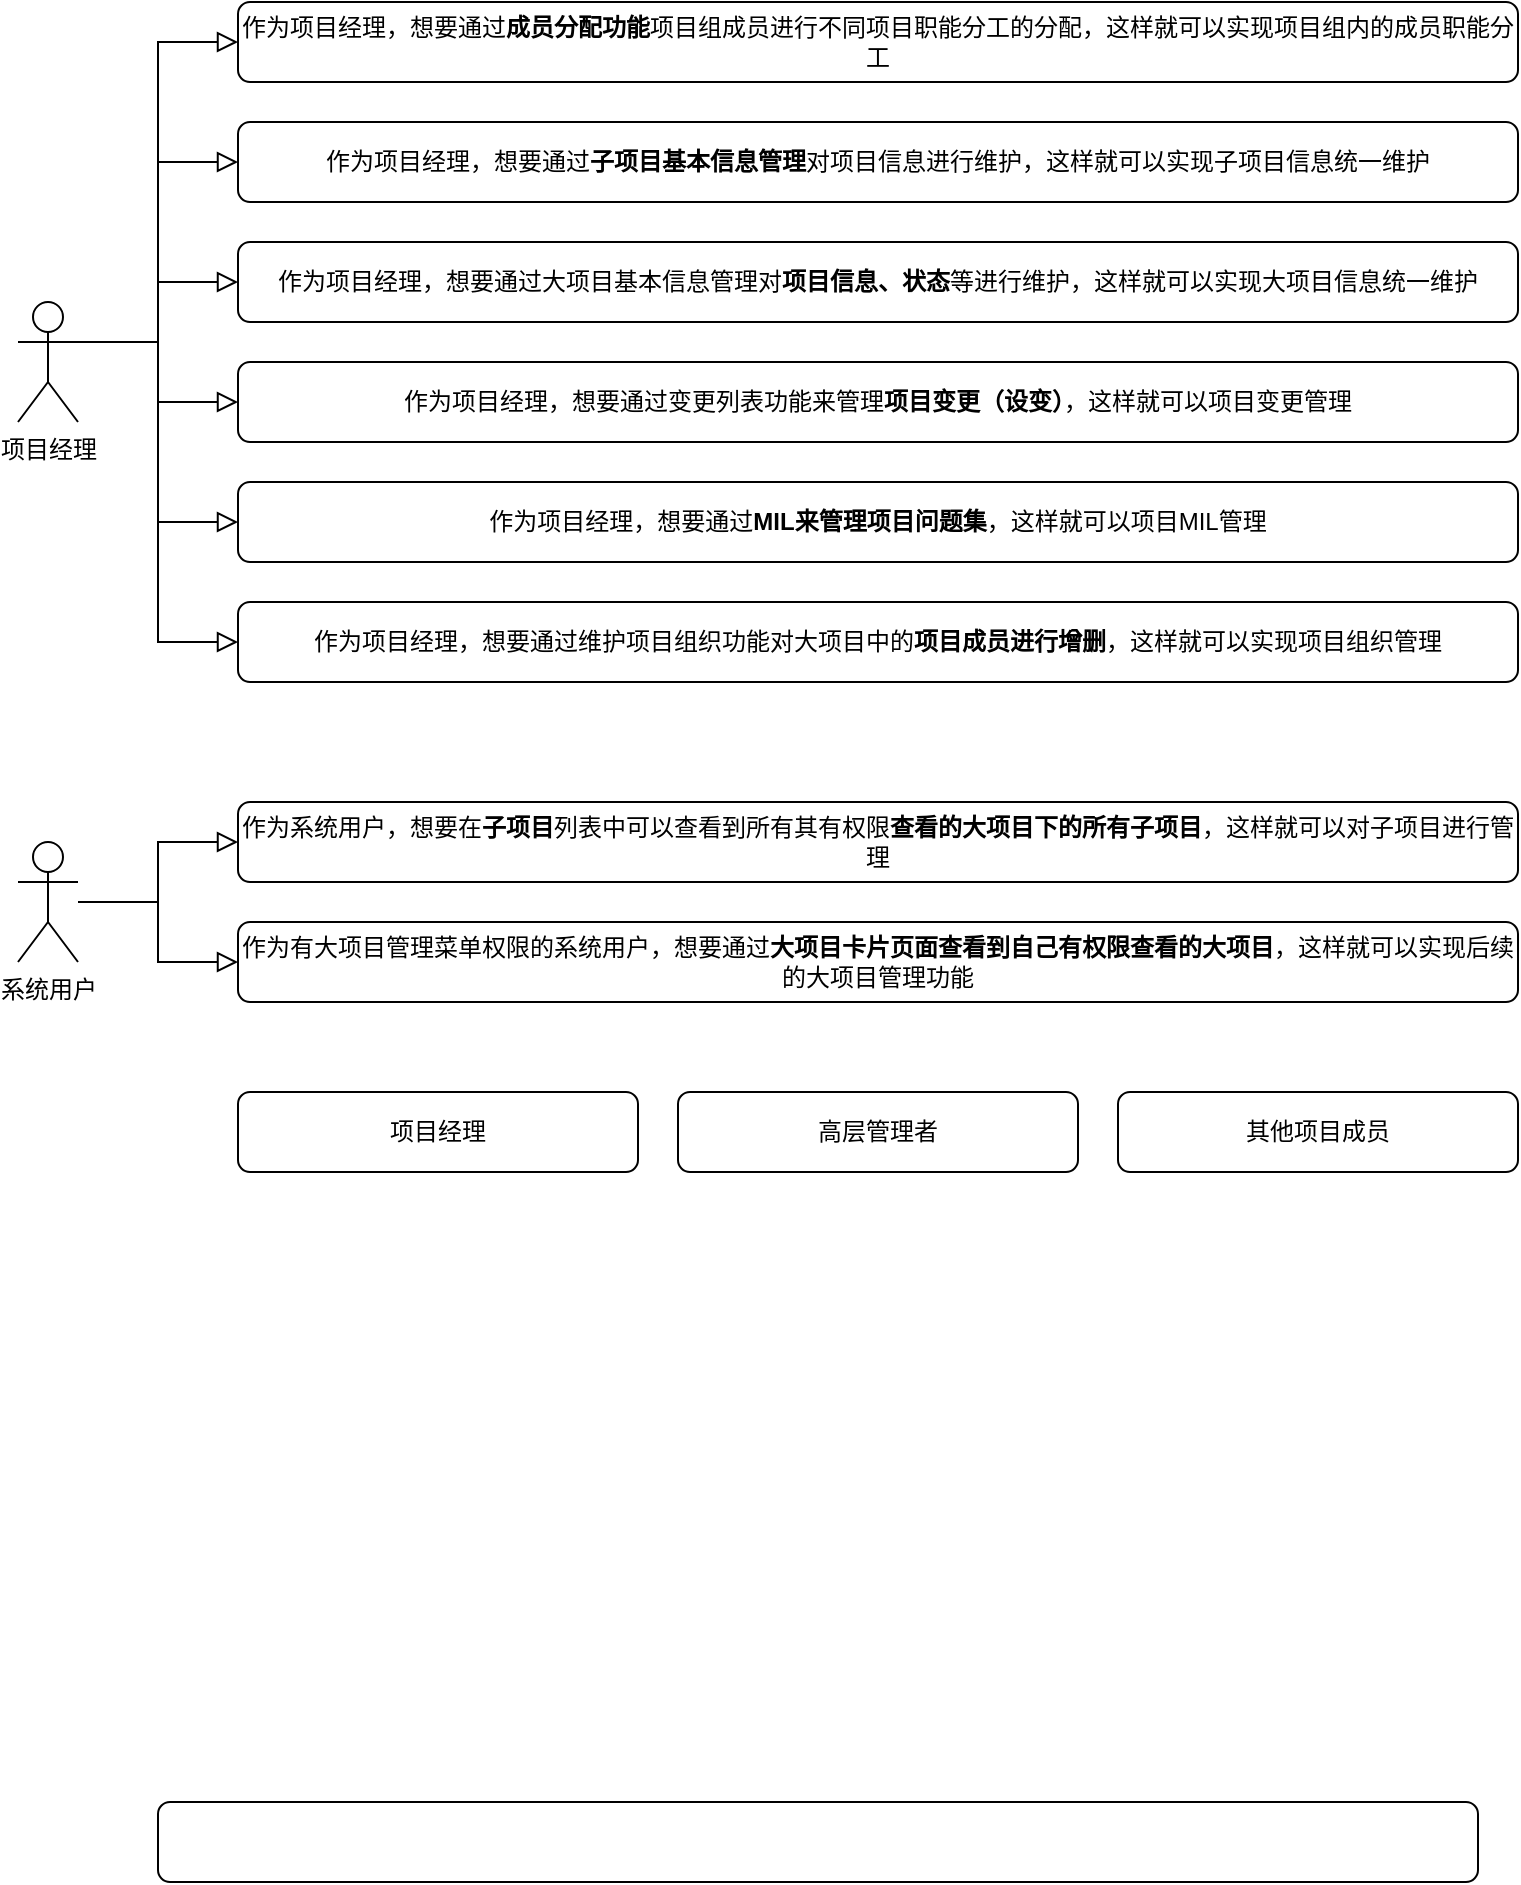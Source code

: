 <mxfile version="14.2.9" type="github">
  <diagram id="C5RBs43oDa-KdzZeNtuy" name="Page-1">
    <mxGraphModel dx="1242" dy="694" grid="1" gridSize="10" guides="1" tooltips="1" connect="1" arrows="1" fold="1" page="1" pageScale="1" pageWidth="827" pageHeight="1169" math="0" shadow="0">
      <root>
        <mxCell id="WIyWlLk6GJQsqaUBKTNV-0" />
        <mxCell id="WIyWlLk6GJQsqaUBKTNV-1" parent="WIyWlLk6GJQsqaUBKTNV-0" />
        <mxCell id="WIyWlLk6GJQsqaUBKTNV-3" value="作为系统用户，想要在&lt;b&gt;子项目&lt;/b&gt;列表中可以查看到所有其有权限&lt;b&gt;查看的大项目下的所有子项目&lt;/b&gt;，这样就可以对子项目进行管理" style="rounded=1;whiteSpace=wrap;html=1;fontSize=12;glass=0;strokeWidth=1;shadow=0;" parent="WIyWlLk6GJQsqaUBKTNV-1" vertex="1">
          <mxGeometry x="120" y="440" width="640" height="40" as="geometry" />
        </mxCell>
        <mxCell id="jYyvjritApVDWqoQF4cN-0" value="作为项目经理，想要通过变更列表功能来管理&lt;b&gt;项目变更（设变）&lt;/b&gt;，这样就可以项目变更管理" style="rounded=1;whiteSpace=wrap;html=1;fontSize=12;glass=0;strokeWidth=1;shadow=0;" vertex="1" parent="WIyWlLk6GJQsqaUBKTNV-1">
          <mxGeometry x="120" y="220" width="640" height="40" as="geometry" />
        </mxCell>
        <mxCell id="jYyvjritApVDWqoQF4cN-7" value="" style="rounded=1;whiteSpace=wrap;html=1;fontSize=12;glass=0;strokeWidth=1;shadow=0;" vertex="1" parent="WIyWlLk6GJQsqaUBKTNV-1">
          <mxGeometry x="80" y="940" width="660" height="40" as="geometry" />
        </mxCell>
        <mxCell id="jYyvjritApVDWqoQF4cN-11" value="作为项目经理，想要通过&lt;b&gt;子项目基本信息管理&lt;/b&gt;对项目信息进行维护，这样就可以实现子项目信息统一维护" style="rounded=1;whiteSpace=wrap;html=1;fontSize=12;glass=0;strokeWidth=1;shadow=0;" vertex="1" parent="WIyWlLk6GJQsqaUBKTNV-1">
          <mxGeometry x="120" y="100" width="640" height="40" as="geometry" />
        </mxCell>
        <mxCell id="jYyvjritApVDWqoQF4cN-12" value="作为项目经理，想要通过维护项目组织功能对大项目中的&lt;b&gt;项目成员进行增删&lt;/b&gt;，这样就可以实现项目组织管理" style="rounded=1;whiteSpace=wrap;html=1;fontSize=12;glass=0;strokeWidth=1;shadow=0;" vertex="1" parent="WIyWlLk6GJQsqaUBKTNV-1">
          <mxGeometry x="120" y="340" width="640" height="40" as="geometry" />
        </mxCell>
        <mxCell id="jYyvjritApVDWqoQF4cN-13" value="作为项目经理，想要通过&lt;b&gt;MIL来管理项目问题集&lt;/b&gt;，这样就可以项目MIL管理" style="rounded=1;whiteSpace=wrap;html=1;fontSize=12;glass=0;strokeWidth=1;shadow=0;" vertex="1" parent="WIyWlLk6GJQsqaUBKTNV-1">
          <mxGeometry x="120" y="280" width="640" height="40" as="geometry" />
        </mxCell>
        <mxCell id="jYyvjritApVDWqoQF4cN-14" value="项目经理" style="rounded=1;whiteSpace=wrap;html=1;fontSize=12;glass=0;strokeWidth=1;shadow=0;" vertex="1" parent="WIyWlLk6GJQsqaUBKTNV-1">
          <mxGeometry x="120" y="585" width="200" height="40" as="geometry" />
        </mxCell>
        <mxCell id="jYyvjritApVDWqoQF4cN-15" value="作为项目经理，想要通过&lt;b&gt;成员分配功能&lt;/b&gt;项目组成员进行不同项目职能分工的分配，这样就可以实现项目组内的成员职能分工" style="rounded=1;whiteSpace=wrap;html=1;fontSize=12;glass=0;strokeWidth=1;shadow=0;" vertex="1" parent="WIyWlLk6GJQsqaUBKTNV-1">
          <mxGeometry x="120" y="40" width="640" height="40" as="geometry" />
        </mxCell>
        <mxCell id="jYyvjritApVDWqoQF4cN-18" value="作为有大项目管理菜单权限的系统用户，想要通过&lt;b&gt;大项目卡片页面查看到自己有权限查看的大项目&lt;/b&gt;，这样就可以实现后续的大项目管理功能" style="rounded=1;whiteSpace=wrap;html=1;fontSize=12;glass=0;strokeWidth=1;shadow=0;" vertex="1" parent="WIyWlLk6GJQsqaUBKTNV-1">
          <mxGeometry x="120" y="500" width="640" height="40" as="geometry" />
        </mxCell>
        <mxCell id="jYyvjritApVDWqoQF4cN-19" value="作为项目经理，想要通过大项目基本信息管理对&lt;b&gt;项目信息、状态&lt;/b&gt;等进行维护，这样就可以实现大项目信息统一维护" style="rounded=1;whiteSpace=wrap;html=1;fontSize=12;glass=0;strokeWidth=1;shadow=0;" vertex="1" parent="WIyWlLk6GJQsqaUBKTNV-1">
          <mxGeometry x="120" y="160" width="640" height="40" as="geometry" />
        </mxCell>
        <mxCell id="jYyvjritApVDWqoQF4cN-21" value="高层管理者" style="rounded=1;whiteSpace=wrap;html=1;fontSize=12;glass=0;strokeWidth=1;shadow=0;" vertex="1" parent="WIyWlLk6GJQsqaUBKTNV-1">
          <mxGeometry x="340" y="585" width="200" height="40" as="geometry" />
        </mxCell>
        <mxCell id="jYyvjritApVDWqoQF4cN-22" value="其他项目成员" style="rounded=1;whiteSpace=wrap;html=1;fontSize=12;glass=0;strokeWidth=1;shadow=0;" vertex="1" parent="WIyWlLk6GJQsqaUBKTNV-1">
          <mxGeometry x="560" y="585" width="200" height="40" as="geometry" />
        </mxCell>
        <mxCell id="jYyvjritApVDWqoQF4cN-31" value="" style="edgeStyle=orthogonalEdgeStyle;rounded=0;orthogonalLoop=1;jettySize=auto;html=1;shadow=0;labelBackgroundColor=none;endArrow=block;endFill=0;endSize=8;strokeWidth=1;entryX=0;entryY=0.5;entryDx=0;entryDy=0;exitX=1;exitY=0.333;exitDx=0;exitDy=0;exitPerimeter=0;" edge="1" parent="WIyWlLk6GJQsqaUBKTNV-1" source="jYyvjritApVDWqoQF4cN-24" target="jYyvjritApVDWqoQF4cN-15">
          <mxGeometry relative="1" as="geometry" />
        </mxCell>
        <mxCell id="jYyvjritApVDWqoQF4cN-24" value="项目经理" style="shape=umlActor;verticalLabelPosition=bottom;verticalAlign=top;html=1;outlineConnect=0;" vertex="1" parent="WIyWlLk6GJQsqaUBKTNV-1">
          <mxGeometry x="10" y="190" width="30" height="60" as="geometry" />
        </mxCell>
        <mxCell id="jYyvjritApVDWqoQF4cN-33" value="" style="edgeStyle=orthogonalEdgeStyle;rounded=0;orthogonalLoop=1;jettySize=auto;html=1;shadow=0;labelBackgroundColor=none;endArrow=block;endFill=0;endSize=8;strokeWidth=1;entryX=0;entryY=0.5;entryDx=0;entryDy=0;exitX=1;exitY=0.333;exitDx=0;exitDy=0;exitPerimeter=0;" edge="1" parent="WIyWlLk6GJQsqaUBKTNV-1" source="jYyvjritApVDWqoQF4cN-24" target="jYyvjritApVDWqoQF4cN-11">
          <mxGeometry relative="1" as="geometry">
            <mxPoint x="50" y="230" as="sourcePoint" />
            <mxPoint x="130" y="70" as="targetPoint" />
          </mxGeometry>
        </mxCell>
        <mxCell id="jYyvjritApVDWqoQF4cN-34" value="" style="edgeStyle=orthogonalEdgeStyle;rounded=0;orthogonalLoop=1;jettySize=auto;html=1;shadow=0;labelBackgroundColor=none;endArrow=block;endFill=0;endSize=8;strokeWidth=1;entryX=0;entryY=0.5;entryDx=0;entryDy=0;exitX=1;exitY=0.333;exitDx=0;exitDy=0;exitPerimeter=0;" edge="1" parent="WIyWlLk6GJQsqaUBKTNV-1" target="jYyvjritApVDWqoQF4cN-19">
          <mxGeometry relative="1" as="geometry">
            <mxPoint x="30" y="210" as="sourcePoint" />
            <mxPoint x="110" y="120" as="targetPoint" />
            <Array as="points">
              <mxPoint x="80" y="210" />
              <mxPoint x="80" y="180" />
            </Array>
          </mxGeometry>
        </mxCell>
        <mxCell id="jYyvjritApVDWqoQF4cN-35" value="" style="edgeStyle=orthogonalEdgeStyle;rounded=0;orthogonalLoop=1;jettySize=auto;html=1;shadow=0;labelBackgroundColor=none;endArrow=block;endFill=0;endSize=8;strokeWidth=1;entryX=0;entryY=0.5;entryDx=0;entryDy=0;" edge="1" parent="WIyWlLk6GJQsqaUBKTNV-1" target="jYyvjritApVDWqoQF4cN-0">
          <mxGeometry relative="1" as="geometry">
            <mxPoint x="50" y="210" as="sourcePoint" />
            <mxPoint x="140" y="140" as="targetPoint" />
            <Array as="points">
              <mxPoint x="80" y="210" />
              <mxPoint x="80" y="240" />
            </Array>
          </mxGeometry>
        </mxCell>
        <mxCell id="jYyvjritApVDWqoQF4cN-36" value="" style="edgeStyle=orthogonalEdgeStyle;rounded=0;orthogonalLoop=1;jettySize=auto;html=1;shadow=0;labelBackgroundColor=none;endArrow=block;endFill=0;endSize=8;strokeWidth=1;entryX=0;entryY=0.5;entryDx=0;entryDy=0;exitX=1;exitY=0.333;exitDx=0;exitDy=0;exitPerimeter=0;" edge="1" parent="WIyWlLk6GJQsqaUBKTNV-1" target="jYyvjritApVDWqoQF4cN-13">
          <mxGeometry relative="1" as="geometry">
            <mxPoint x="20" y="210" as="sourcePoint" />
            <mxPoint x="100" y="120" as="targetPoint" />
            <Array as="points">
              <mxPoint x="80" y="210" />
              <mxPoint x="80" y="300" />
            </Array>
          </mxGeometry>
        </mxCell>
        <mxCell id="jYyvjritApVDWqoQF4cN-38" value="" style="edgeStyle=orthogonalEdgeStyle;rounded=0;orthogonalLoop=1;jettySize=auto;html=1;shadow=0;labelBackgroundColor=none;endArrow=block;endFill=0;endSize=8;strokeWidth=1;entryX=0;entryY=0.5;entryDx=0;entryDy=0;" edge="1" parent="WIyWlLk6GJQsqaUBKTNV-1" target="jYyvjritApVDWqoQF4cN-12">
          <mxGeometry relative="1" as="geometry">
            <mxPoint x="30" y="210" as="sourcePoint" />
            <mxPoint x="130" y="360" as="targetPoint" />
            <Array as="points">
              <mxPoint x="80" y="210" />
              <mxPoint x="80" y="360" />
            </Array>
          </mxGeometry>
        </mxCell>
        <mxCell id="jYyvjritApVDWqoQF4cN-41" value="" style="edgeStyle=orthogonalEdgeStyle;rounded=0;orthogonalLoop=1;jettySize=auto;html=1;shadow=0;labelBackgroundColor=none;endArrow=block;endFill=0;endSize=8;strokeWidth=1;entryX=0;entryY=0.5;entryDx=0;entryDy=0;" edge="1" parent="WIyWlLk6GJQsqaUBKTNV-1" source="jYyvjritApVDWqoQF4cN-40" target="WIyWlLk6GJQsqaUBKTNV-3">
          <mxGeometry relative="1" as="geometry" />
        </mxCell>
        <mxCell id="jYyvjritApVDWqoQF4cN-40" value="系统用户" style="shape=umlActor;verticalLabelPosition=bottom;verticalAlign=top;html=1;outlineConnect=0;" vertex="1" parent="WIyWlLk6GJQsqaUBKTNV-1">
          <mxGeometry x="10" y="460" width="30" height="60" as="geometry" />
        </mxCell>
        <mxCell id="jYyvjritApVDWqoQF4cN-42" value="" style="edgeStyle=orthogonalEdgeStyle;rounded=0;orthogonalLoop=1;jettySize=auto;html=1;shadow=0;labelBackgroundColor=none;endArrow=block;endFill=0;endSize=8;strokeWidth=1;" edge="1" parent="WIyWlLk6GJQsqaUBKTNV-1">
          <mxGeometry relative="1" as="geometry">
            <mxPoint x="40" y="490" as="sourcePoint" />
            <mxPoint x="120" y="520" as="targetPoint" />
            <Array as="points">
              <mxPoint x="80" y="490" />
              <mxPoint x="80" y="520" />
              <mxPoint x="120" y="520" />
            </Array>
          </mxGeometry>
        </mxCell>
      </root>
    </mxGraphModel>
  </diagram>
</mxfile>
